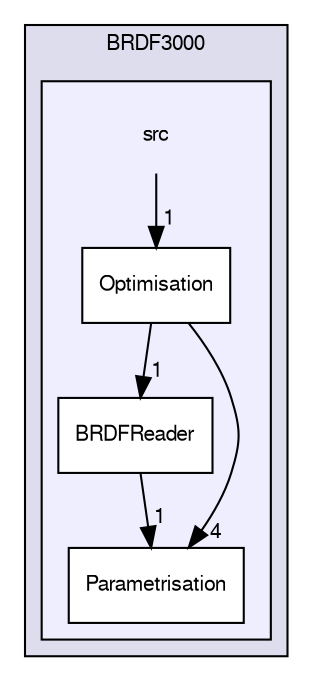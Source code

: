 digraph "src" {
  compound=true
  node [ fontsize="10", fontname="FreeSans"];
  edge [ labelfontsize="10", labelfontname="FreeSans"];
  subgraph clusterdir_35041b160eee08ecefe6f5f9642ab103 {
    graph [ bgcolor="#ddddee", pencolor="black", label="BRDF3000" fontname="FreeSans", fontsize="10", URL="dir_35041b160eee08ecefe6f5f9642ab103.html"]
  subgraph clusterdir_5e89fe66524bd877de99e4bb07661e26 {
    graph [ bgcolor="#eeeeff", pencolor="black", label="" URL="dir_5e89fe66524bd877de99e4bb07661e26.html"];
    dir_5e89fe66524bd877de99e4bb07661e26 [shape=plaintext label="src"];
    dir_e91d28bcaf0317c98f75133c4b1fed0b [shape=box label="BRDFReader" color="black" fillcolor="white" style="filled" URL="dir_e91d28bcaf0317c98f75133c4b1fed0b.html"];
    dir_14b1bd7493e69cb52e0f610a7e38e44e [shape=box label="Optimisation" color="black" fillcolor="white" style="filled" URL="dir_14b1bd7493e69cb52e0f610a7e38e44e.html"];
    dir_999454234ede5981bc76c28bebd84574 [shape=box label="Parametrisation" color="black" fillcolor="white" style="filled" URL="dir_999454234ede5981bc76c28bebd84574.html"];
  }
  }
  dir_5e89fe66524bd877de99e4bb07661e26->dir_14b1bd7493e69cb52e0f610a7e38e44e [headlabel="1", labeldistance=1.5 headhref="dir_000007_000008.html"];
  dir_14b1bd7493e69cb52e0f610a7e38e44e->dir_999454234ede5981bc76c28bebd84574 [headlabel="4", labeldistance=1.5 headhref="dir_000008_000010.html"];
  dir_14b1bd7493e69cb52e0f610a7e38e44e->dir_e91d28bcaf0317c98f75133c4b1fed0b [headlabel="1", labeldistance=1.5 headhref="dir_000008_000009.html"];
  dir_e91d28bcaf0317c98f75133c4b1fed0b->dir_999454234ede5981bc76c28bebd84574 [headlabel="1", labeldistance=1.5 headhref="dir_000009_000010.html"];
}
